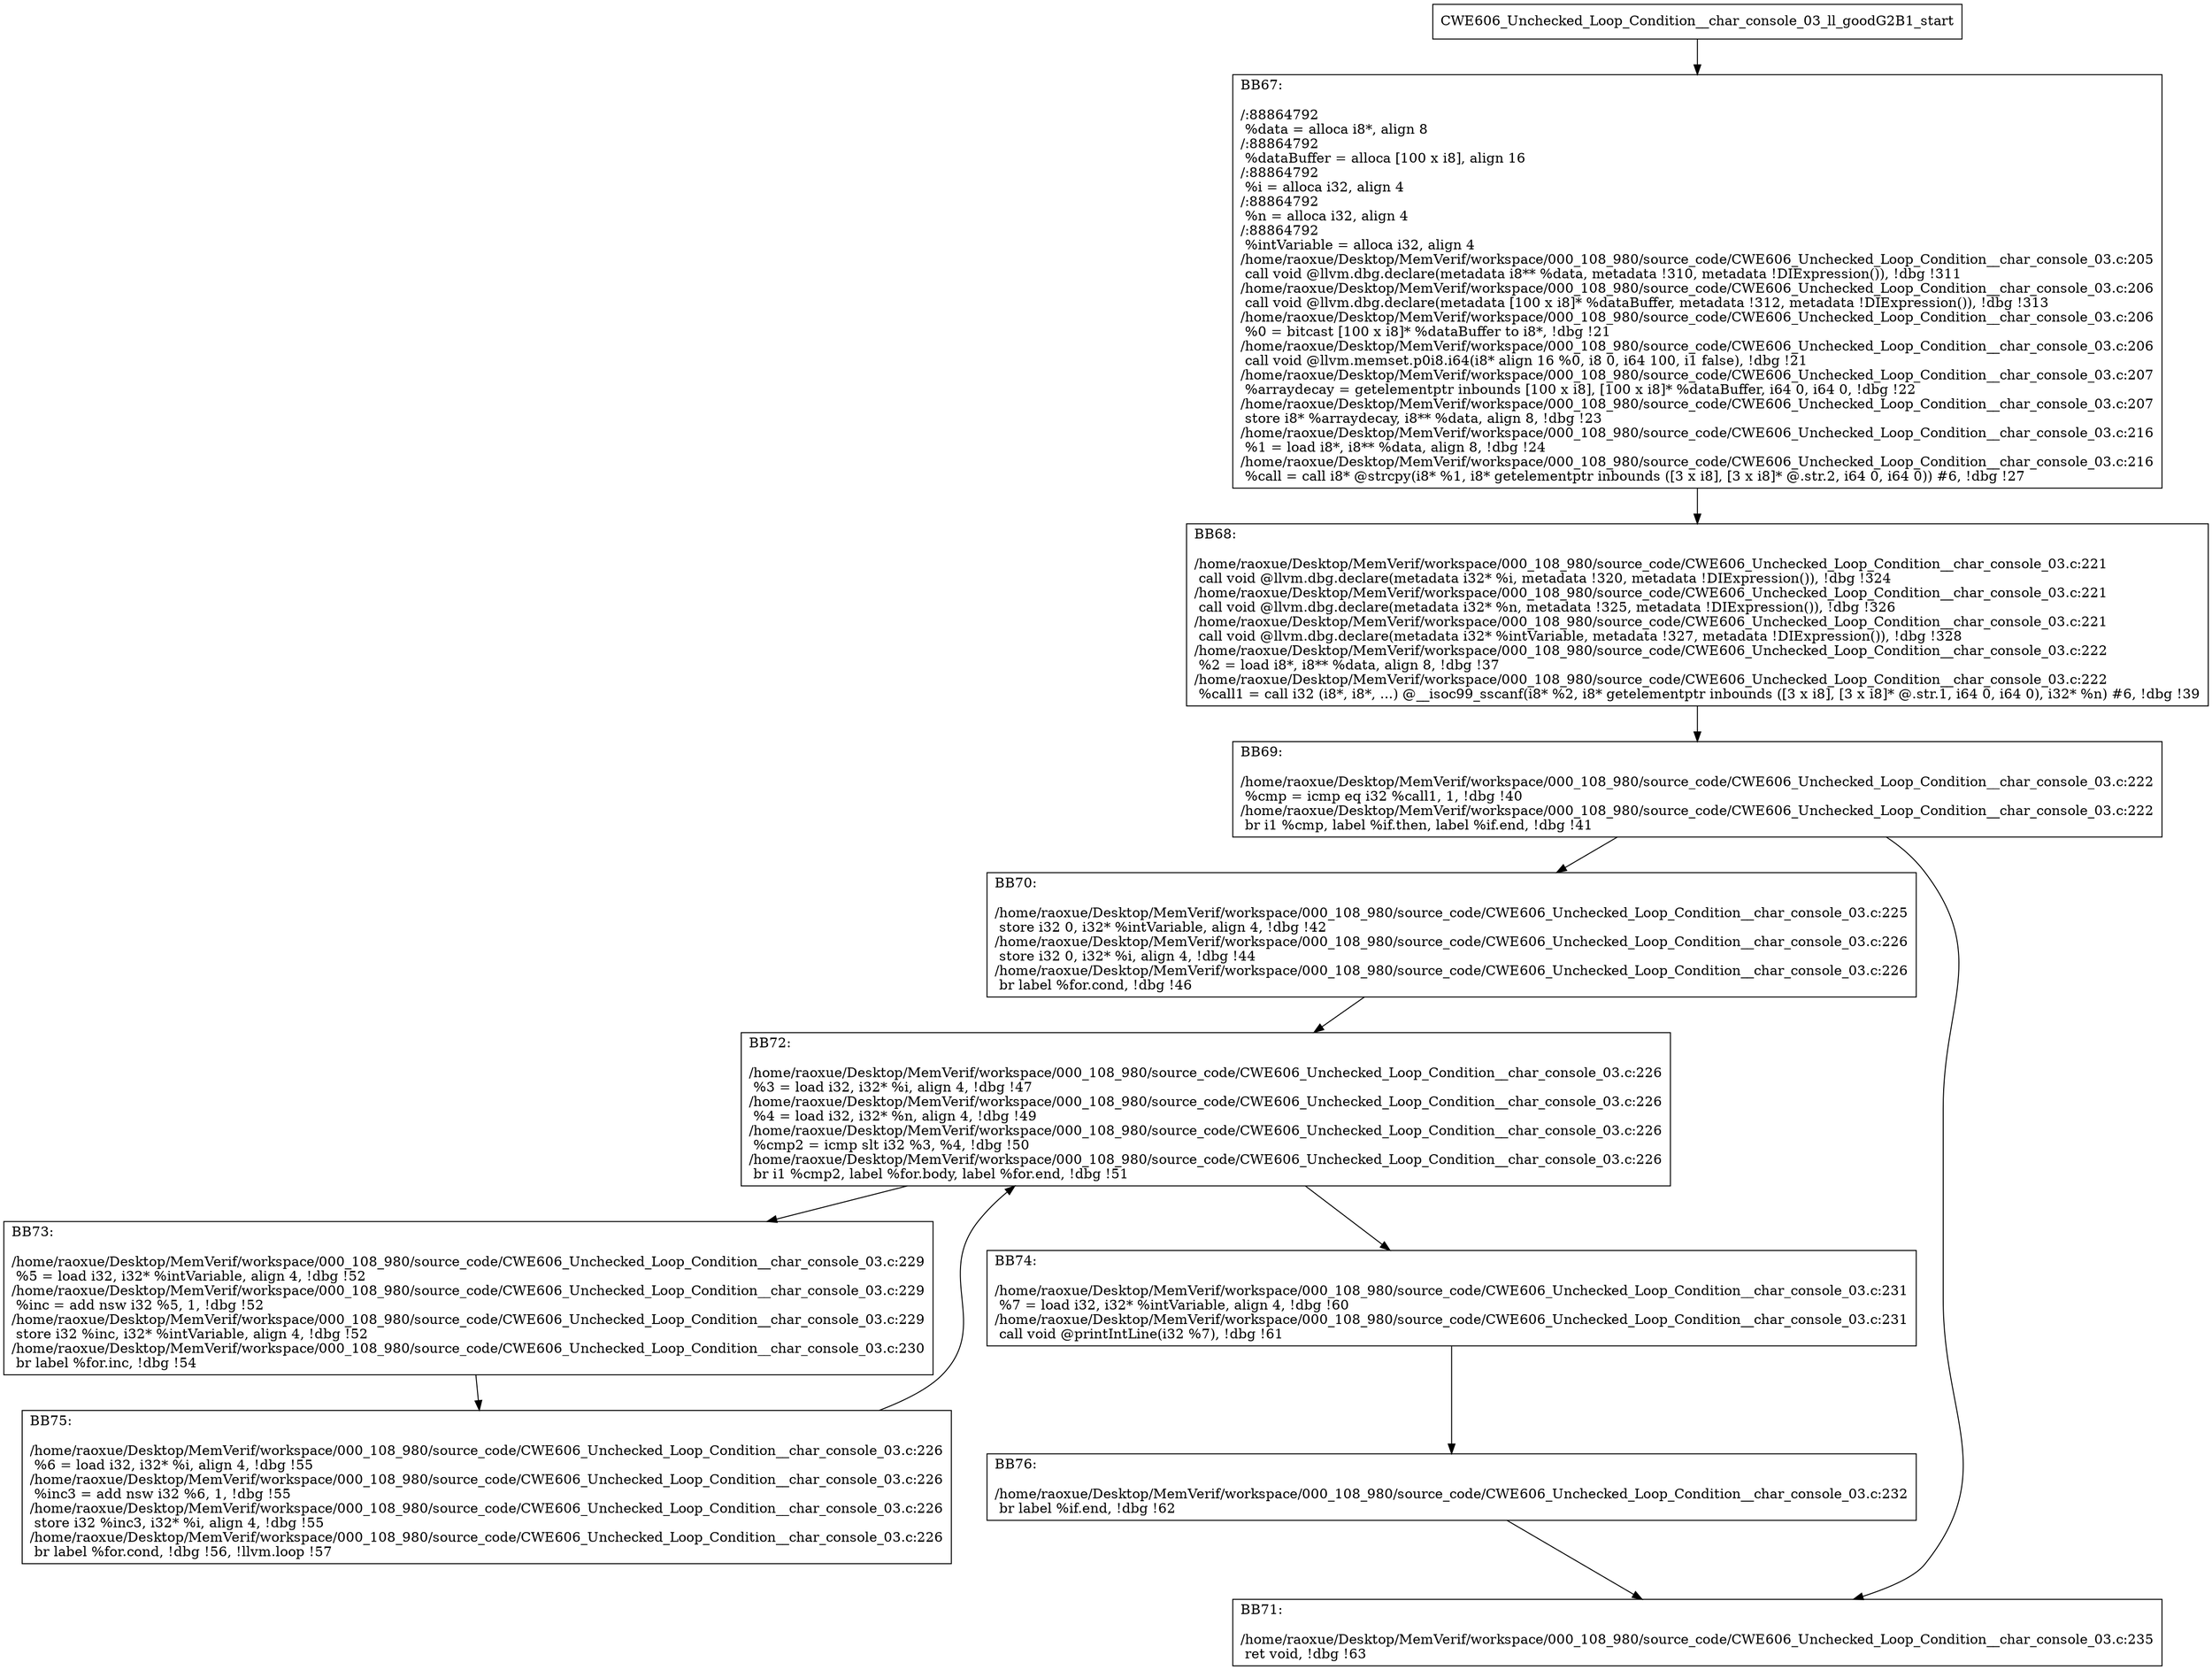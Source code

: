 digraph "CFG for'CWE606_Unchecked_Loop_Condition__char_console_03_ll_goodG2B1' function" {
	BBCWE606_Unchecked_Loop_Condition__char_console_03_ll_goodG2B1_start[shape=record,label="{CWE606_Unchecked_Loop_Condition__char_console_03_ll_goodG2B1_start}"];
	BBCWE606_Unchecked_Loop_Condition__char_console_03_ll_goodG2B1_start-> CWE606_Unchecked_Loop_Condition__char_console_03_ll_goodG2B1BB67;
	CWE606_Unchecked_Loop_Condition__char_console_03_ll_goodG2B1BB67 [shape=record, label="{BB67:\l\l/:88864792\l
  %data = alloca i8*, align 8\l
/:88864792\l
  %dataBuffer = alloca [100 x i8], align 16\l
/:88864792\l
  %i = alloca i32, align 4\l
/:88864792\l
  %n = alloca i32, align 4\l
/:88864792\l
  %intVariable = alloca i32, align 4\l
/home/raoxue/Desktop/MemVerif/workspace/000_108_980/source_code/CWE606_Unchecked_Loop_Condition__char_console_03.c:205\l
  call void @llvm.dbg.declare(metadata i8** %data, metadata !310, metadata !DIExpression()), !dbg !311\l
/home/raoxue/Desktop/MemVerif/workspace/000_108_980/source_code/CWE606_Unchecked_Loop_Condition__char_console_03.c:206\l
  call void @llvm.dbg.declare(metadata [100 x i8]* %dataBuffer, metadata !312, metadata !DIExpression()), !dbg !313\l
/home/raoxue/Desktop/MemVerif/workspace/000_108_980/source_code/CWE606_Unchecked_Loop_Condition__char_console_03.c:206\l
  %0 = bitcast [100 x i8]* %dataBuffer to i8*, !dbg !21\l
/home/raoxue/Desktop/MemVerif/workspace/000_108_980/source_code/CWE606_Unchecked_Loop_Condition__char_console_03.c:206\l
  call void @llvm.memset.p0i8.i64(i8* align 16 %0, i8 0, i64 100, i1 false), !dbg !21\l
/home/raoxue/Desktop/MemVerif/workspace/000_108_980/source_code/CWE606_Unchecked_Loop_Condition__char_console_03.c:207\l
  %arraydecay = getelementptr inbounds [100 x i8], [100 x i8]* %dataBuffer, i64 0, i64 0, !dbg !22\l
/home/raoxue/Desktop/MemVerif/workspace/000_108_980/source_code/CWE606_Unchecked_Loop_Condition__char_console_03.c:207\l
  store i8* %arraydecay, i8** %data, align 8, !dbg !23\l
/home/raoxue/Desktop/MemVerif/workspace/000_108_980/source_code/CWE606_Unchecked_Loop_Condition__char_console_03.c:216\l
  %1 = load i8*, i8** %data, align 8, !dbg !24\l
/home/raoxue/Desktop/MemVerif/workspace/000_108_980/source_code/CWE606_Unchecked_Loop_Condition__char_console_03.c:216\l
  %call = call i8* @strcpy(i8* %1, i8* getelementptr inbounds ([3 x i8], [3 x i8]* @.str.2, i64 0, i64 0)) #6, !dbg !27\l
}"];
	CWE606_Unchecked_Loop_Condition__char_console_03_ll_goodG2B1BB67-> CWE606_Unchecked_Loop_Condition__char_console_03_ll_goodG2B1BB68;
	CWE606_Unchecked_Loop_Condition__char_console_03_ll_goodG2B1BB68 [shape=record, label="{BB68:\l\l/home/raoxue/Desktop/MemVerif/workspace/000_108_980/source_code/CWE606_Unchecked_Loop_Condition__char_console_03.c:221\l
  call void @llvm.dbg.declare(metadata i32* %i, metadata !320, metadata !DIExpression()), !dbg !324\l
/home/raoxue/Desktop/MemVerif/workspace/000_108_980/source_code/CWE606_Unchecked_Loop_Condition__char_console_03.c:221\l
  call void @llvm.dbg.declare(metadata i32* %n, metadata !325, metadata !DIExpression()), !dbg !326\l
/home/raoxue/Desktop/MemVerif/workspace/000_108_980/source_code/CWE606_Unchecked_Loop_Condition__char_console_03.c:221\l
  call void @llvm.dbg.declare(metadata i32* %intVariable, metadata !327, metadata !DIExpression()), !dbg !328\l
/home/raoxue/Desktop/MemVerif/workspace/000_108_980/source_code/CWE606_Unchecked_Loop_Condition__char_console_03.c:222\l
  %2 = load i8*, i8** %data, align 8, !dbg !37\l
/home/raoxue/Desktop/MemVerif/workspace/000_108_980/source_code/CWE606_Unchecked_Loop_Condition__char_console_03.c:222\l
  %call1 = call i32 (i8*, i8*, ...) @__isoc99_sscanf(i8* %2, i8* getelementptr inbounds ([3 x i8], [3 x i8]* @.str.1, i64 0, i64 0), i32* %n) #6, !dbg !39\l
}"];
	CWE606_Unchecked_Loop_Condition__char_console_03_ll_goodG2B1BB68-> CWE606_Unchecked_Loop_Condition__char_console_03_ll_goodG2B1BB69;
	CWE606_Unchecked_Loop_Condition__char_console_03_ll_goodG2B1BB69 [shape=record, label="{BB69:\l\l/home/raoxue/Desktop/MemVerif/workspace/000_108_980/source_code/CWE606_Unchecked_Loop_Condition__char_console_03.c:222\l
  %cmp = icmp eq i32 %call1, 1, !dbg !40\l
/home/raoxue/Desktop/MemVerif/workspace/000_108_980/source_code/CWE606_Unchecked_Loop_Condition__char_console_03.c:222\l
  br i1 %cmp, label %if.then, label %if.end, !dbg !41\l
}"];
	CWE606_Unchecked_Loop_Condition__char_console_03_ll_goodG2B1BB69-> CWE606_Unchecked_Loop_Condition__char_console_03_ll_goodG2B1BB70;
	CWE606_Unchecked_Loop_Condition__char_console_03_ll_goodG2B1BB69-> CWE606_Unchecked_Loop_Condition__char_console_03_ll_goodG2B1BB71;
	CWE606_Unchecked_Loop_Condition__char_console_03_ll_goodG2B1BB70 [shape=record, label="{BB70:\l\l/home/raoxue/Desktop/MemVerif/workspace/000_108_980/source_code/CWE606_Unchecked_Loop_Condition__char_console_03.c:225\l
  store i32 0, i32* %intVariable, align 4, !dbg !42\l
/home/raoxue/Desktop/MemVerif/workspace/000_108_980/source_code/CWE606_Unchecked_Loop_Condition__char_console_03.c:226\l
  store i32 0, i32* %i, align 4, !dbg !44\l
/home/raoxue/Desktop/MemVerif/workspace/000_108_980/source_code/CWE606_Unchecked_Loop_Condition__char_console_03.c:226\l
  br label %for.cond, !dbg !46\l
}"];
	CWE606_Unchecked_Loop_Condition__char_console_03_ll_goodG2B1BB70-> CWE606_Unchecked_Loop_Condition__char_console_03_ll_goodG2B1BB72;
	CWE606_Unchecked_Loop_Condition__char_console_03_ll_goodG2B1BB72 [shape=record, label="{BB72:\l\l/home/raoxue/Desktop/MemVerif/workspace/000_108_980/source_code/CWE606_Unchecked_Loop_Condition__char_console_03.c:226\l
  %3 = load i32, i32* %i, align 4, !dbg !47\l
/home/raoxue/Desktop/MemVerif/workspace/000_108_980/source_code/CWE606_Unchecked_Loop_Condition__char_console_03.c:226\l
  %4 = load i32, i32* %n, align 4, !dbg !49\l
/home/raoxue/Desktop/MemVerif/workspace/000_108_980/source_code/CWE606_Unchecked_Loop_Condition__char_console_03.c:226\l
  %cmp2 = icmp slt i32 %3, %4, !dbg !50\l
/home/raoxue/Desktop/MemVerif/workspace/000_108_980/source_code/CWE606_Unchecked_Loop_Condition__char_console_03.c:226\l
  br i1 %cmp2, label %for.body, label %for.end, !dbg !51\l
}"];
	CWE606_Unchecked_Loop_Condition__char_console_03_ll_goodG2B1BB72-> CWE606_Unchecked_Loop_Condition__char_console_03_ll_goodG2B1BB73;
	CWE606_Unchecked_Loop_Condition__char_console_03_ll_goodG2B1BB72-> CWE606_Unchecked_Loop_Condition__char_console_03_ll_goodG2B1BB74;
	CWE606_Unchecked_Loop_Condition__char_console_03_ll_goodG2B1BB73 [shape=record, label="{BB73:\l\l/home/raoxue/Desktop/MemVerif/workspace/000_108_980/source_code/CWE606_Unchecked_Loop_Condition__char_console_03.c:229\l
  %5 = load i32, i32* %intVariable, align 4, !dbg !52\l
/home/raoxue/Desktop/MemVerif/workspace/000_108_980/source_code/CWE606_Unchecked_Loop_Condition__char_console_03.c:229\l
  %inc = add nsw i32 %5, 1, !dbg !52\l
/home/raoxue/Desktop/MemVerif/workspace/000_108_980/source_code/CWE606_Unchecked_Loop_Condition__char_console_03.c:229\l
  store i32 %inc, i32* %intVariable, align 4, !dbg !52\l
/home/raoxue/Desktop/MemVerif/workspace/000_108_980/source_code/CWE606_Unchecked_Loop_Condition__char_console_03.c:230\l
  br label %for.inc, !dbg !54\l
}"];
	CWE606_Unchecked_Loop_Condition__char_console_03_ll_goodG2B1BB73-> CWE606_Unchecked_Loop_Condition__char_console_03_ll_goodG2B1BB75;
	CWE606_Unchecked_Loop_Condition__char_console_03_ll_goodG2B1BB75 [shape=record, label="{BB75:\l\l/home/raoxue/Desktop/MemVerif/workspace/000_108_980/source_code/CWE606_Unchecked_Loop_Condition__char_console_03.c:226\l
  %6 = load i32, i32* %i, align 4, !dbg !55\l
/home/raoxue/Desktop/MemVerif/workspace/000_108_980/source_code/CWE606_Unchecked_Loop_Condition__char_console_03.c:226\l
  %inc3 = add nsw i32 %6, 1, !dbg !55\l
/home/raoxue/Desktop/MemVerif/workspace/000_108_980/source_code/CWE606_Unchecked_Loop_Condition__char_console_03.c:226\l
  store i32 %inc3, i32* %i, align 4, !dbg !55\l
/home/raoxue/Desktop/MemVerif/workspace/000_108_980/source_code/CWE606_Unchecked_Loop_Condition__char_console_03.c:226\l
  br label %for.cond, !dbg !56, !llvm.loop !57\l
}"];
	CWE606_Unchecked_Loop_Condition__char_console_03_ll_goodG2B1BB75-> CWE606_Unchecked_Loop_Condition__char_console_03_ll_goodG2B1BB72;
	CWE606_Unchecked_Loop_Condition__char_console_03_ll_goodG2B1BB74 [shape=record, label="{BB74:\l\l/home/raoxue/Desktop/MemVerif/workspace/000_108_980/source_code/CWE606_Unchecked_Loop_Condition__char_console_03.c:231\l
  %7 = load i32, i32* %intVariable, align 4, !dbg !60\l
/home/raoxue/Desktop/MemVerif/workspace/000_108_980/source_code/CWE606_Unchecked_Loop_Condition__char_console_03.c:231\l
  call void @printIntLine(i32 %7), !dbg !61\l
}"];
	CWE606_Unchecked_Loop_Condition__char_console_03_ll_goodG2B1BB74-> CWE606_Unchecked_Loop_Condition__char_console_03_ll_goodG2B1BB76;
	CWE606_Unchecked_Loop_Condition__char_console_03_ll_goodG2B1BB76 [shape=record, label="{BB76:\l\l/home/raoxue/Desktop/MemVerif/workspace/000_108_980/source_code/CWE606_Unchecked_Loop_Condition__char_console_03.c:232\l
  br label %if.end, !dbg !62\l
}"];
	CWE606_Unchecked_Loop_Condition__char_console_03_ll_goodG2B1BB76-> CWE606_Unchecked_Loop_Condition__char_console_03_ll_goodG2B1BB71;
	CWE606_Unchecked_Loop_Condition__char_console_03_ll_goodG2B1BB71 [shape=record, label="{BB71:\l\l/home/raoxue/Desktop/MemVerif/workspace/000_108_980/source_code/CWE606_Unchecked_Loop_Condition__char_console_03.c:235\l
  ret void, !dbg !63\l
}"];
}
